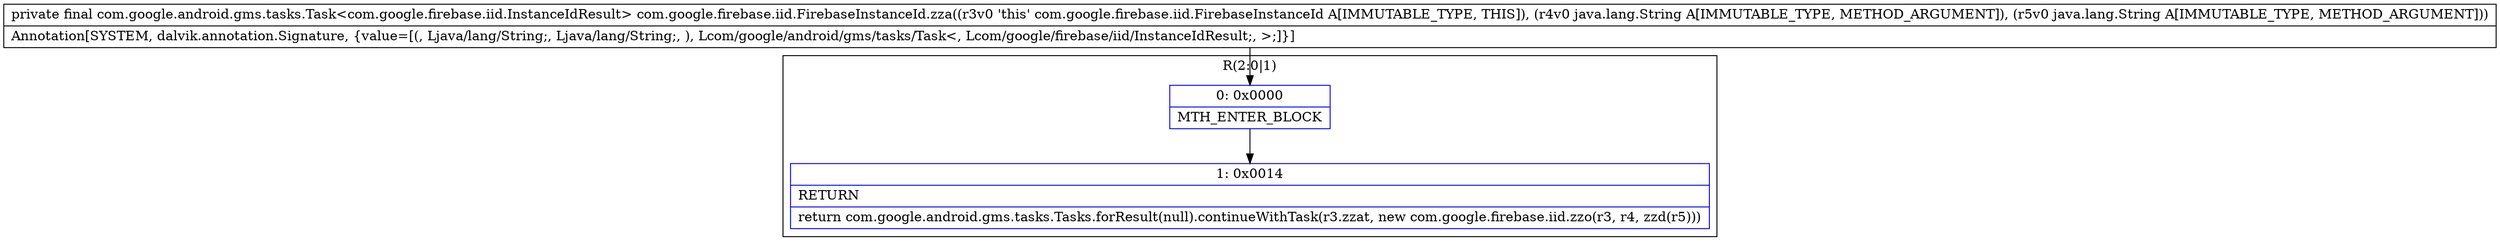 digraph "CFG forcom.google.firebase.iid.FirebaseInstanceId.zza(Ljava\/lang\/String;Ljava\/lang\/String;)Lcom\/google\/android\/gms\/tasks\/Task;" {
subgraph cluster_Region_1066419231 {
label = "R(2:0|1)";
node [shape=record,color=blue];
Node_0 [shape=record,label="{0\:\ 0x0000|MTH_ENTER_BLOCK\l}"];
Node_1 [shape=record,label="{1\:\ 0x0014|RETURN\l|return com.google.android.gms.tasks.Tasks.forResult(null).continueWithTask(r3.zzat, new com.google.firebase.iid.zzo(r3, r4, zzd(r5)))\l}"];
}
MethodNode[shape=record,label="{private final com.google.android.gms.tasks.Task\<com.google.firebase.iid.InstanceIdResult\> com.google.firebase.iid.FirebaseInstanceId.zza((r3v0 'this' com.google.firebase.iid.FirebaseInstanceId A[IMMUTABLE_TYPE, THIS]), (r4v0 java.lang.String A[IMMUTABLE_TYPE, METHOD_ARGUMENT]), (r5v0 java.lang.String A[IMMUTABLE_TYPE, METHOD_ARGUMENT]))  | Annotation[SYSTEM, dalvik.annotation.Signature, \{value=[(, Ljava\/lang\/String;, Ljava\/lang\/String;, ), Lcom\/google\/android\/gms\/tasks\/Task\<, Lcom\/google\/firebase\/iid\/InstanceIdResult;, \>;]\}]\l}"];
MethodNode -> Node_0;
Node_0 -> Node_1;
}

